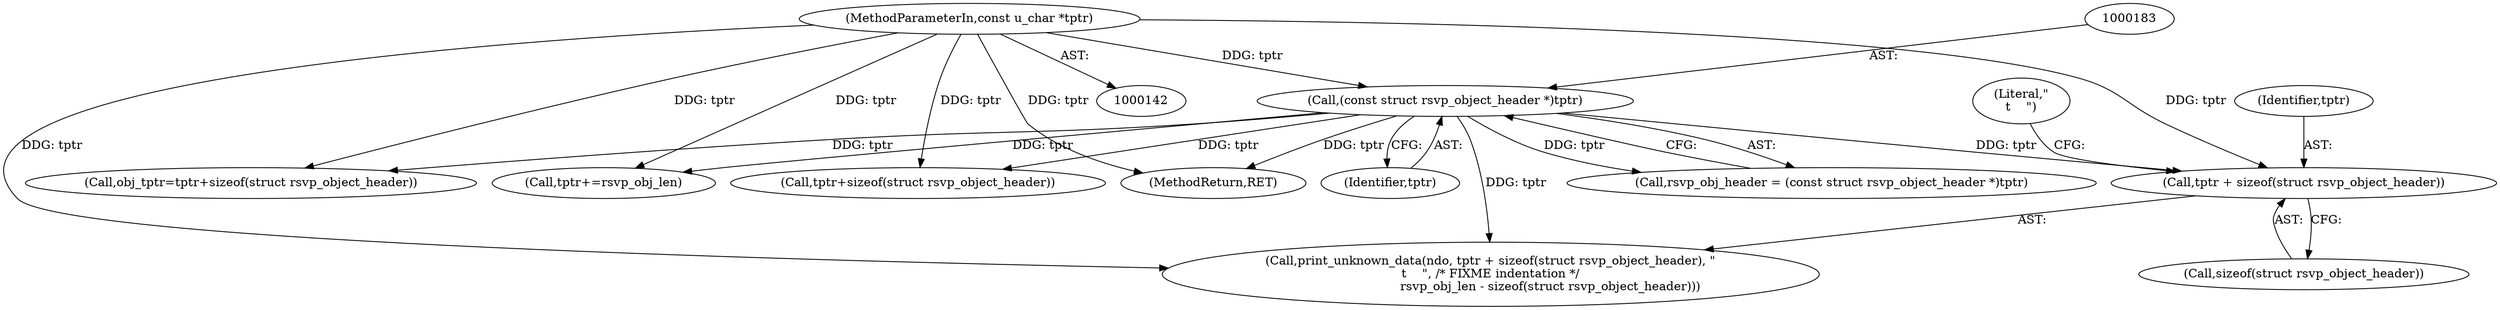 digraph "0_tcpdump_3c8a2b0e91d8d8947e89384dacf6b54673083e71@pointer" {
"1003357" [label="(Call,tptr + sizeof(struct rsvp_object_header))"];
"1000146" [label="(MethodParameterIn,const u_char *tptr)"];
"1000182" [label="(Call,(const struct rsvp_object_header *)tptr)"];
"1000182" [label="(Call,(const struct rsvp_object_header *)tptr)"];
"1003358" [label="(Identifier,tptr)"];
"1000146" [label="(MethodParameterIn,const u_char *tptr)"];
"1000314" [label="(Call,tptr+sizeof(struct rsvp_object_header))"];
"1003355" [label="(Call,print_unknown_data(ndo, tptr + sizeof(struct rsvp_object_header), \"\n\t    \", /* FIXME indentation */\n                               rsvp_obj_len - sizeof(struct rsvp_object_header)))"];
"1000180" [label="(Call,rsvp_obj_header = (const struct rsvp_object_header *)tptr)"];
"1003361" [label="(Literal,\"\n\t    \")"];
"1000184" [label="(Identifier,tptr)"];
"1000312" [label="(Call,obj_tptr=tptr+sizeof(struct rsvp_object_header))"];
"1003359" [label="(Call,sizeof(struct rsvp_object_header))"];
"1003366" [label="(Call,tptr+=rsvp_obj_len)"];
"1003398" [label="(MethodReturn,RET)"];
"1003357" [label="(Call,tptr + sizeof(struct rsvp_object_header))"];
"1003357" -> "1003355"  [label="AST: "];
"1003357" -> "1003359"  [label="CFG: "];
"1003358" -> "1003357"  [label="AST: "];
"1003359" -> "1003357"  [label="AST: "];
"1003361" -> "1003357"  [label="CFG: "];
"1000146" -> "1003357"  [label="DDG: tptr"];
"1000182" -> "1003357"  [label="DDG: tptr"];
"1000146" -> "1000142"  [label="AST: "];
"1000146" -> "1003398"  [label="DDG: tptr"];
"1000146" -> "1000182"  [label="DDG: tptr"];
"1000146" -> "1000312"  [label="DDG: tptr"];
"1000146" -> "1000314"  [label="DDG: tptr"];
"1000146" -> "1003355"  [label="DDG: tptr"];
"1000146" -> "1003366"  [label="DDG: tptr"];
"1000182" -> "1000180"  [label="AST: "];
"1000182" -> "1000184"  [label="CFG: "];
"1000183" -> "1000182"  [label="AST: "];
"1000184" -> "1000182"  [label="AST: "];
"1000180" -> "1000182"  [label="CFG: "];
"1000182" -> "1003398"  [label="DDG: tptr"];
"1000182" -> "1000180"  [label="DDG: tptr"];
"1000182" -> "1000312"  [label="DDG: tptr"];
"1000182" -> "1000314"  [label="DDG: tptr"];
"1000182" -> "1003355"  [label="DDG: tptr"];
"1000182" -> "1003366"  [label="DDG: tptr"];
}
